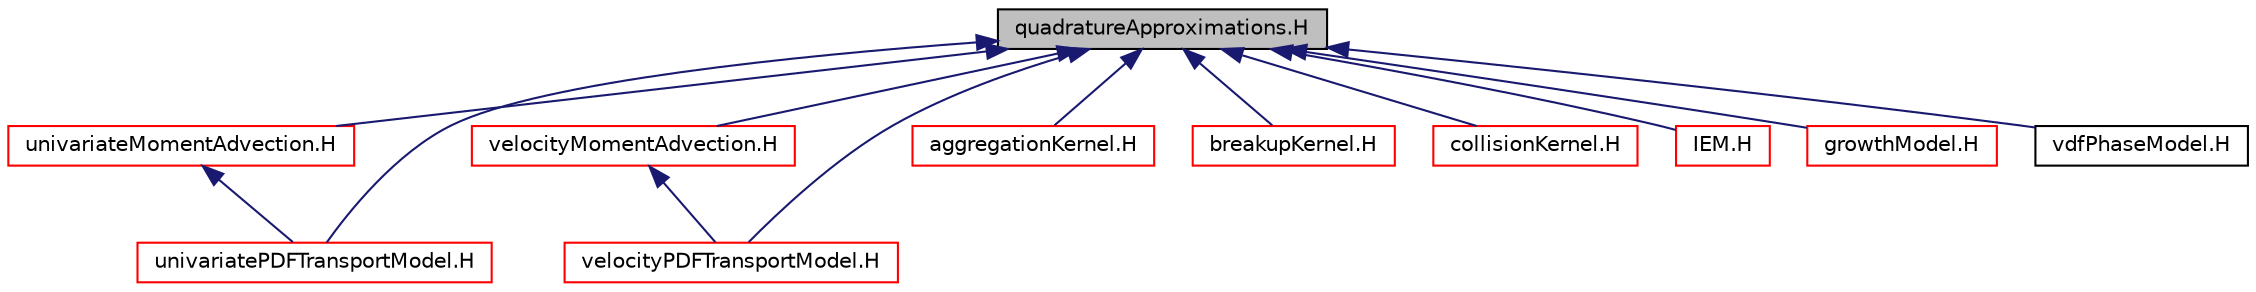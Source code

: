 digraph "quadratureApproximations.H"
{
  bgcolor="transparent";
  edge [fontname="Helvetica",fontsize="10",labelfontname="Helvetica",labelfontsize="10"];
  node [fontname="Helvetica",fontsize="10",shape=record];
  Node37 [label="quadratureApproximations.H",height=0.2,width=0.4,color="black", fillcolor="grey75", style="filled", fontcolor="black"];
  Node37 -> Node38 [dir="back",color="midnightblue",fontsize="10",style="solid",fontname="Helvetica"];
  Node38 [label="univariateMomentAdvection.H",height=0.2,width=0.4,color="red",URL="$a00158.html"];
  Node38 -> Node47 [dir="back",color="midnightblue",fontsize="10",style="solid",fontname="Helvetica"];
  Node47 [label="univariatePDFTransportModel.H",height=0.2,width=0.4,color="red",URL="$a00365.html"];
  Node37 -> Node55 [dir="back",color="midnightblue",fontsize="10",style="solid",fontname="Helvetica"];
  Node55 [label="velocityMomentAdvection.H",height=0.2,width=0.4,color="red",URL="$a00188.html"];
  Node55 -> Node64 [dir="back",color="midnightblue",fontsize="10",style="solid",fontname="Helvetica"];
  Node64 [label="velocityPDFTransportModel.H",height=0.2,width=0.4,color="red",URL="$a00374.html"];
  Node37 -> Node47 [dir="back",color="midnightblue",fontsize="10",style="solid",fontname="Helvetica"];
  Node37 -> Node64 [dir="back",color="midnightblue",fontsize="10",style="solid",fontname="Helvetica"];
  Node37 -> Node70 [dir="back",color="midnightblue",fontsize="10",style="solid",fontname="Helvetica"];
  Node70 [label="aggregationKernel.H",height=0.2,width=0.4,color="red",URL="$a00404.html"];
  Node37 -> Node85 [dir="back",color="midnightblue",fontsize="10",style="solid",fontname="Helvetica"];
  Node85 [label="breakupKernel.H",height=0.2,width=0.4,color="red",URL="$a00455.html"];
  Node37 -> Node98 [dir="back",color="midnightblue",fontsize="10",style="solid",fontname="Helvetica"];
  Node98 [label="collisionKernel.H",height=0.2,width=0.4,color="red",URL="$a00515.html"];
  Node37 -> Node114 [dir="back",color="midnightblue",fontsize="10",style="solid",fontname="Helvetica"];
  Node114 [label="IEM.H",height=0.2,width=0.4,color="red",URL="$a03507.html"];
  Node37 -> Node116 [dir="back",color="midnightblue",fontsize="10",style="solid",fontname="Helvetica"];
  Node116 [label="growthModel.H",height=0.2,width=0.4,color="red",URL="$a00599.html"];
  Node37 -> Node121 [dir="back",color="midnightblue",fontsize="10",style="solid",fontname="Helvetica"];
  Node121 [label="vdfPhaseModel.H",height=0.2,width=0.4,color="black",URL="$a01742.html"];
}
